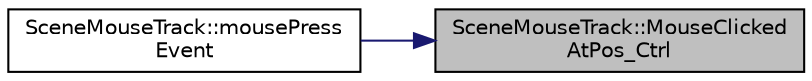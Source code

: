 digraph "SceneMouseTrack::MouseClickedAtPos_Ctrl"
{
 // LATEX_PDF_SIZE
  edge [fontname="Helvetica",fontsize="10",labelfontname="Helvetica",labelfontsize="10"];
  node [fontname="Helvetica",fontsize="10",shape=record];
  rankdir="RL";
  Node1 [label="SceneMouseTrack::MouseClicked\lAtPos_Ctrl",height=0.2,width=0.4,color="black", fillcolor="grey75", style="filled", fontcolor="black",tooltip=" "];
  Node1 -> Node2 [dir="back",color="midnightblue",fontsize="10",style="solid",fontname="Helvetica"];
  Node2 [label="SceneMouseTrack::mousePress\lEvent",height=0.2,width=0.4,color="black", fillcolor="white", style="filled",URL="$class_scene_mouse_track.html#a2d7efca55298e0b4896d22da215152cf",tooltip=" "];
}
